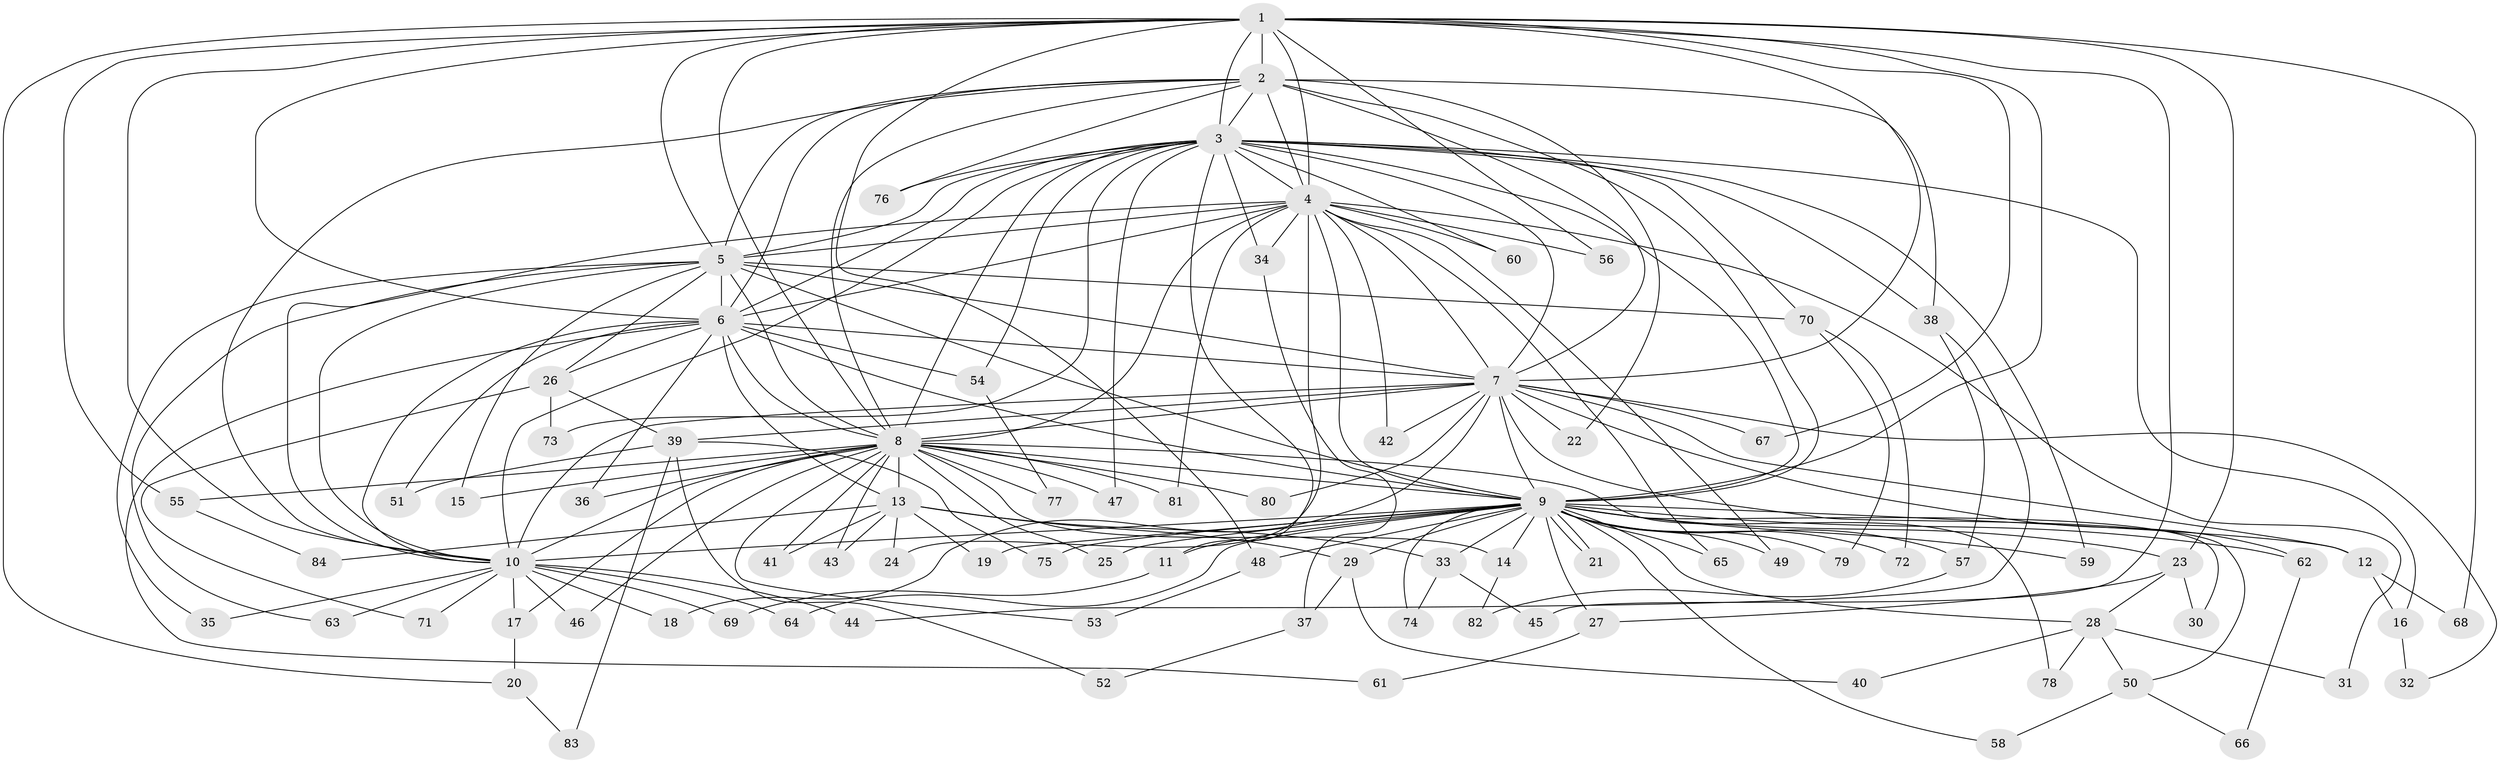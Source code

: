 // Generated by graph-tools (version 1.1) at 2025/46/03/09/25 04:46:09]
// undirected, 84 vertices, 193 edges
graph export_dot {
graph [start="1"]
  node [color=gray90,style=filled];
  1;
  2;
  3;
  4;
  5;
  6;
  7;
  8;
  9;
  10;
  11;
  12;
  13;
  14;
  15;
  16;
  17;
  18;
  19;
  20;
  21;
  22;
  23;
  24;
  25;
  26;
  27;
  28;
  29;
  30;
  31;
  32;
  33;
  34;
  35;
  36;
  37;
  38;
  39;
  40;
  41;
  42;
  43;
  44;
  45;
  46;
  47;
  48;
  49;
  50;
  51;
  52;
  53;
  54;
  55;
  56;
  57;
  58;
  59;
  60;
  61;
  62;
  63;
  64;
  65;
  66;
  67;
  68;
  69;
  70;
  71;
  72;
  73;
  74;
  75;
  76;
  77;
  78;
  79;
  80;
  81;
  82;
  83;
  84;
  1 -- 2;
  1 -- 3;
  1 -- 4;
  1 -- 5;
  1 -- 6;
  1 -- 7;
  1 -- 8;
  1 -- 9;
  1 -- 10;
  1 -- 20;
  1 -- 23;
  1 -- 45;
  1 -- 48;
  1 -- 55;
  1 -- 56;
  1 -- 67;
  1 -- 68;
  2 -- 3;
  2 -- 4;
  2 -- 5;
  2 -- 6;
  2 -- 7;
  2 -- 8;
  2 -- 9;
  2 -- 10;
  2 -- 22;
  2 -- 38;
  2 -- 76;
  3 -- 4;
  3 -- 5;
  3 -- 6;
  3 -- 7;
  3 -- 8;
  3 -- 9;
  3 -- 10;
  3 -- 11;
  3 -- 16;
  3 -- 34;
  3 -- 38;
  3 -- 47;
  3 -- 54;
  3 -- 59;
  3 -- 60;
  3 -- 70;
  3 -- 73;
  3 -- 76;
  4 -- 5;
  4 -- 6;
  4 -- 7;
  4 -- 8;
  4 -- 9;
  4 -- 10;
  4 -- 24;
  4 -- 31;
  4 -- 34;
  4 -- 42;
  4 -- 49;
  4 -- 56;
  4 -- 60;
  4 -- 65;
  4 -- 81;
  5 -- 6;
  5 -- 7;
  5 -- 8;
  5 -- 9;
  5 -- 10;
  5 -- 15;
  5 -- 26;
  5 -- 35;
  5 -- 63;
  5 -- 70;
  6 -- 7;
  6 -- 8;
  6 -- 9;
  6 -- 10;
  6 -- 13;
  6 -- 26;
  6 -- 36;
  6 -- 51;
  6 -- 54;
  6 -- 61;
  7 -- 8;
  7 -- 9;
  7 -- 10;
  7 -- 12;
  7 -- 18;
  7 -- 22;
  7 -- 32;
  7 -- 39;
  7 -- 42;
  7 -- 50;
  7 -- 62;
  7 -- 67;
  7 -- 80;
  8 -- 9;
  8 -- 10;
  8 -- 13;
  8 -- 14;
  8 -- 15;
  8 -- 17;
  8 -- 25;
  8 -- 36;
  8 -- 41;
  8 -- 43;
  8 -- 46;
  8 -- 47;
  8 -- 53;
  8 -- 55;
  8 -- 77;
  8 -- 78;
  8 -- 80;
  8 -- 81;
  9 -- 10;
  9 -- 11;
  9 -- 12;
  9 -- 14;
  9 -- 19;
  9 -- 21;
  9 -- 21;
  9 -- 23;
  9 -- 25;
  9 -- 27;
  9 -- 28;
  9 -- 29;
  9 -- 30;
  9 -- 33;
  9 -- 48;
  9 -- 49;
  9 -- 57;
  9 -- 58;
  9 -- 59;
  9 -- 62;
  9 -- 64;
  9 -- 65;
  9 -- 72;
  9 -- 74;
  9 -- 75;
  9 -- 79;
  10 -- 17;
  10 -- 18;
  10 -- 35;
  10 -- 44;
  10 -- 46;
  10 -- 63;
  10 -- 64;
  10 -- 69;
  10 -- 71;
  11 -- 69;
  12 -- 16;
  12 -- 68;
  13 -- 19;
  13 -- 24;
  13 -- 29;
  13 -- 33;
  13 -- 41;
  13 -- 43;
  13 -- 84;
  14 -- 82;
  16 -- 32;
  17 -- 20;
  20 -- 83;
  23 -- 27;
  23 -- 28;
  23 -- 30;
  26 -- 39;
  26 -- 71;
  26 -- 73;
  27 -- 61;
  28 -- 31;
  28 -- 40;
  28 -- 50;
  28 -- 78;
  29 -- 37;
  29 -- 40;
  33 -- 45;
  33 -- 74;
  34 -- 37;
  37 -- 52;
  38 -- 44;
  38 -- 57;
  39 -- 51;
  39 -- 52;
  39 -- 75;
  39 -- 83;
  48 -- 53;
  50 -- 58;
  50 -- 66;
  54 -- 77;
  55 -- 84;
  57 -- 82;
  62 -- 66;
  70 -- 72;
  70 -- 79;
}
